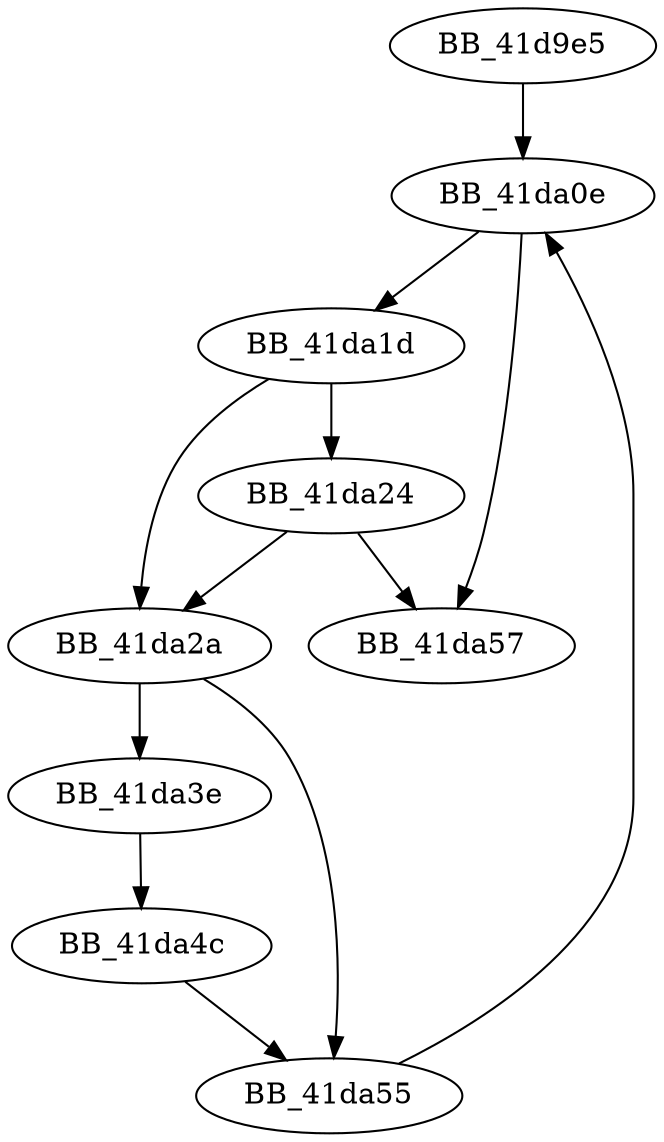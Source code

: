 DiGraph __local_unwind2{
BB_41d9e5->BB_41da0e
BB_41da0e->BB_41da1d
BB_41da0e->BB_41da57
BB_41da1d->BB_41da24
BB_41da1d->BB_41da2a
BB_41da24->BB_41da2a
BB_41da24->BB_41da57
BB_41da2a->BB_41da3e
BB_41da2a->BB_41da55
BB_41da3e->BB_41da4c
BB_41da4c->BB_41da55
BB_41da55->BB_41da0e
}
